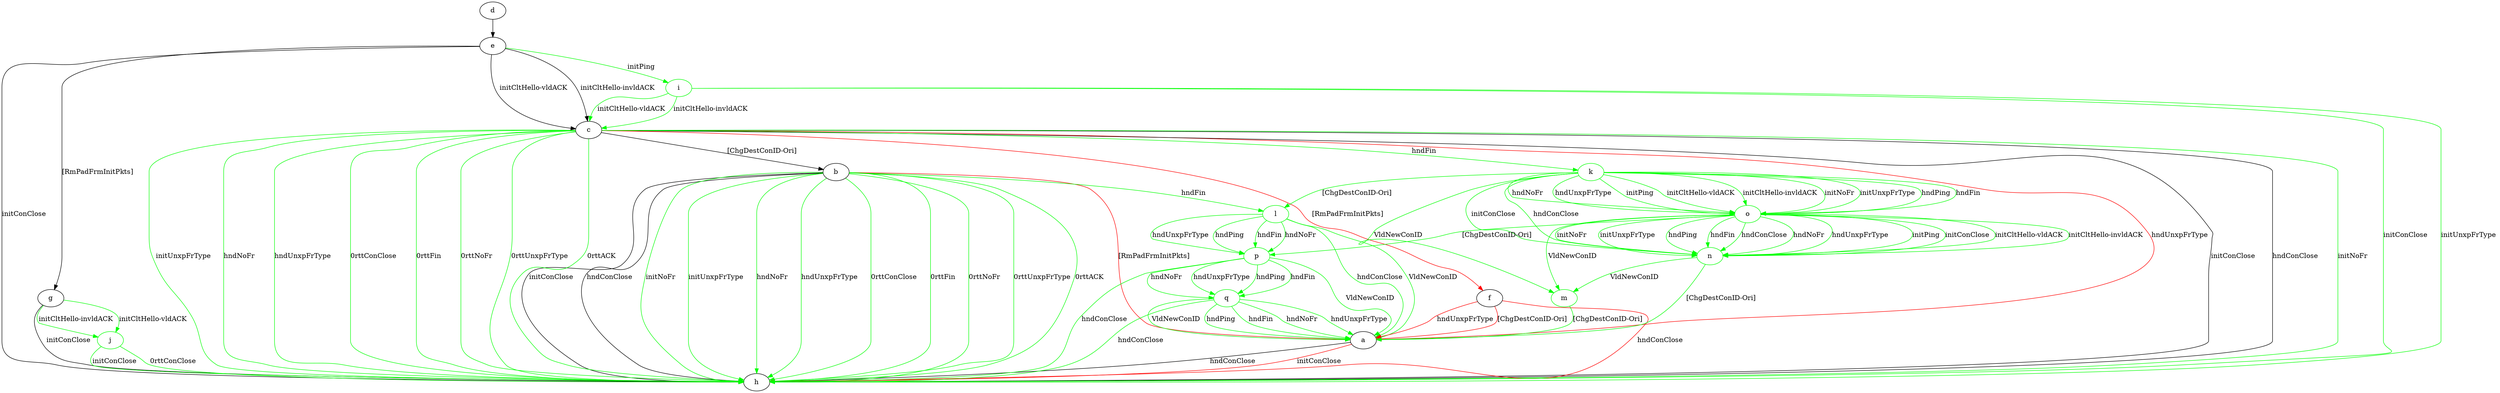 digraph "" {
	a -> h	[key=0,
		label="hndConClose "];
	a -> h	[key=1,
		color=red,
		label="initConClose "];
	b -> a	[key=0,
		color=red,
		label="[RmPadFrmInitPkts] "];
	b -> h	[key=0,
		label="initConClose "];
	b -> h	[key=1,
		label="hndConClose "];
	b -> h	[key=2,
		color=green,
		label="initNoFr "];
	b -> h	[key=3,
		color=green,
		label="initUnxpFrType "];
	b -> h	[key=4,
		color=green,
		label="hndNoFr "];
	b -> h	[key=5,
		color=green,
		label="hndUnxpFrType "];
	b -> h	[key=6,
		color=green,
		label="0rttConClose "];
	b -> h	[key=7,
		color=green,
		label="0rttFin "];
	b -> h	[key=8,
		color=green,
		label="0rttNoFr "];
	b -> h	[key=9,
		color=green,
		label="0rttUnxpFrType "];
	b -> h	[key=10,
		color=green,
		label="0rttACK "];
	l	[color=green];
	b -> l	[key=0,
		color=green,
		label="hndFin "];
	c -> a	[key=0,
		color=red,
		label="hndUnxpFrType "];
	c -> b	[key=0,
		label="[ChgDestConID-Ori] "];
	c -> f	[key=0,
		color=red,
		label="[RmPadFrmInitPkts] "];
	c -> h	[key=0,
		label="initConClose "];
	c -> h	[key=1,
		label="hndConClose "];
	c -> h	[key=2,
		color=green,
		label="initNoFr "];
	c -> h	[key=3,
		color=green,
		label="initUnxpFrType "];
	c -> h	[key=4,
		color=green,
		label="hndNoFr "];
	c -> h	[key=5,
		color=green,
		label="hndUnxpFrType "];
	c -> h	[key=6,
		color=green,
		label="0rttConClose "];
	c -> h	[key=7,
		color=green,
		label="0rttFin "];
	c -> h	[key=8,
		color=green,
		label="0rttNoFr "];
	c -> h	[key=9,
		color=green,
		label="0rttUnxpFrType "];
	c -> h	[key=10,
		color=green,
		label="0rttACK "];
	k	[color=green];
	c -> k	[key=0,
		color=green,
		label="hndFin "];
	d -> e	[key=0];
	e -> c	[key=0,
		label="initCltHello-vldACK "];
	e -> c	[key=1,
		label="initCltHello-invldACK "];
	e -> g	[key=0,
		label="[RmPadFrmInitPkts] "];
	e -> h	[key=0,
		label="initConClose "];
	i	[color=green];
	e -> i	[key=0,
		color=green,
		label="initPing "];
	f -> a	[key=0,
		color=red,
		label="hndUnxpFrType "];
	f -> a	[key=1,
		color=red,
		label="[ChgDestConID-Ori] "];
	f -> h	[key=0,
		color=red,
		label="hndConClose "];
	g -> h	[key=0,
		label="initConClose "];
	j	[color=green];
	g -> j	[key=0,
		color=green,
		label="initCltHello-vldACK "];
	g -> j	[key=1,
		color=green,
		label="initCltHello-invldACK "];
	i -> c	[key=0,
		color=green,
		label="initCltHello-vldACK "];
	i -> c	[key=1,
		color=green,
		label="initCltHello-invldACK "];
	i -> h	[key=0,
		color=green,
		label="initConClose "];
	i -> h	[key=1,
		color=green,
		label="initUnxpFrType "];
	j -> h	[key=0,
		color=green,
		label="initConClose "];
	j -> h	[key=1,
		color=green,
		label="0rttConClose "];
	k -> l	[key=0,
		color=green,
		label="[ChgDestConID-Ori] "];
	m	[color=green];
	k -> m	[key=0,
		color=green,
		label="VldNewConID "];
	n	[color=green];
	k -> n	[key=0,
		color=green,
		label="initConClose "];
	k -> n	[key=1,
		color=green,
		label="hndConClose "];
	o	[color=green];
	k -> o	[key=0,
		color=green,
		label="initPing "];
	k -> o	[key=1,
		color=green,
		label="initCltHello-vldACK "];
	k -> o	[key=2,
		color=green,
		label="initCltHello-invldACK "];
	k -> o	[key=3,
		color=green,
		label="initNoFr "];
	k -> o	[key=4,
		color=green,
		label="initUnxpFrType "];
	k -> o	[key=5,
		color=green,
		label="hndPing "];
	k -> o	[key=6,
		color=green,
		label="hndFin "];
	k -> o	[key=7,
		color=green,
		label="hndNoFr "];
	k -> o	[key=8,
		color=green,
		label="hndUnxpFrType "];
	l -> a	[key=0,
		color=green,
		label="hndConClose "];
	l -> a	[key=1,
		color=green,
		label="VldNewConID "];
	p	[color=green];
	l -> p	[key=0,
		color=green,
		label="hndPing "];
	l -> p	[key=1,
		color=green,
		label="hndFin "];
	l -> p	[key=2,
		color=green,
		label="hndNoFr "];
	l -> p	[key=3,
		color=green,
		label="hndUnxpFrType "];
	m -> a	[key=0,
		color=green,
		label="[ChgDestConID-Ori] "];
	n -> a	[key=0,
		color=green,
		label="[ChgDestConID-Ori] "];
	n -> m	[key=0,
		color=green,
		label="VldNewConID "];
	o -> m	[key=0,
		color=green,
		label="VldNewConID "];
	o -> n	[key=0,
		color=green,
		label="initPing "];
	o -> n	[key=1,
		color=green,
		label="initConClose "];
	o -> n	[key=2,
		color=green,
		label="initCltHello-vldACK "];
	o -> n	[key=3,
		color=green,
		label="initCltHello-invldACK "];
	o -> n	[key=4,
		color=green,
		label="initNoFr "];
	o -> n	[key=5,
		color=green,
		label="initUnxpFrType "];
	o -> n	[key=6,
		color=green,
		label="hndPing "];
	o -> n	[key=7,
		color=green,
		label="hndFin "];
	o -> n	[key=8,
		color=green,
		label="hndConClose "];
	o -> n	[key=9,
		color=green,
		label="hndNoFr "];
	o -> n	[key=10,
		color=green,
		label="hndUnxpFrType "];
	o -> p	[key=0,
		color=green,
		label="[ChgDestConID-Ori] "];
	p -> a	[key=0,
		color=green,
		label="VldNewConID "];
	p -> h	[key=0,
		color=green,
		label="hndConClose "];
	q	[color=green];
	p -> q	[key=0,
		color=green,
		label="hndPing "];
	p -> q	[key=1,
		color=green,
		label="hndFin "];
	p -> q	[key=2,
		color=green,
		label="hndNoFr "];
	p -> q	[key=3,
		color=green,
		label="hndUnxpFrType "];
	q -> a	[key=0,
		color=green,
		label="hndPing "];
	q -> a	[key=1,
		color=green,
		label="hndFin "];
	q -> a	[key=2,
		color=green,
		label="hndNoFr "];
	q -> a	[key=3,
		color=green,
		label="hndUnxpFrType "];
	q -> a	[key=4,
		color=green,
		label="VldNewConID "];
	q -> h	[key=0,
		color=green,
		label="hndConClose "];
}
